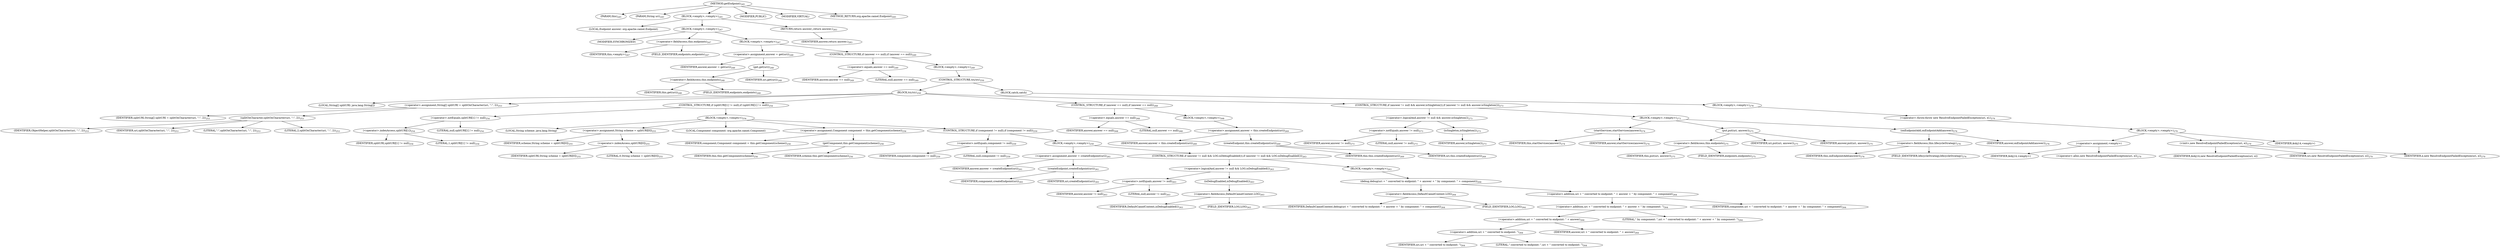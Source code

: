 digraph "getEndpoint" {  
"647" [label = <(METHOD,getEndpoint)<SUB>245</SUB>> ]
"28" [label = <(PARAM,this)<SUB>245</SUB>> ]
"648" [label = <(PARAM,String uri)<SUB>245</SUB>> ]
"649" [label = <(BLOCK,&lt;empty&gt;,&lt;empty&gt;)<SUB>245</SUB>> ]
"650" [label = <(LOCAL,Endpoint answer: org.apache.camel.Endpoint)> ]
"651" [label = <(BLOCK,&lt;empty&gt;,&lt;empty&gt;)<SUB>247</SUB>> ]
"652" [label = <(MODIFIER,SYNCHRONIZED)> ]
"653" [label = <(&lt;operator&gt;.fieldAccess,this.endpoints)<SUB>247</SUB>> ]
"654" [label = <(IDENTIFIER,this,&lt;empty&gt;)<SUB>247</SUB>> ]
"655" [label = <(FIELD_IDENTIFIER,endpoints,endpoints)<SUB>247</SUB>> ]
"656" [label = <(BLOCK,&lt;empty&gt;,&lt;empty&gt;)<SUB>247</SUB>> ]
"657" [label = <(&lt;operator&gt;.assignment,answer = get(uri))<SUB>248</SUB>> ]
"658" [label = <(IDENTIFIER,answer,answer = get(uri))<SUB>248</SUB>> ]
"659" [label = <(get,get(uri))<SUB>248</SUB>> ]
"660" [label = <(&lt;operator&gt;.fieldAccess,this.endpoints)<SUB>248</SUB>> ]
"661" [label = <(IDENTIFIER,this,get(uri))<SUB>248</SUB>> ]
"662" [label = <(FIELD_IDENTIFIER,endpoints,endpoints)<SUB>248</SUB>> ]
"663" [label = <(IDENTIFIER,uri,get(uri))<SUB>248</SUB>> ]
"664" [label = <(CONTROL_STRUCTURE,if (answer == null),if (answer == null))<SUB>249</SUB>> ]
"665" [label = <(&lt;operator&gt;.equals,answer == null)<SUB>249</SUB>> ]
"666" [label = <(IDENTIFIER,answer,answer == null)<SUB>249</SUB>> ]
"667" [label = <(LITERAL,null,answer == null)<SUB>249</SUB>> ]
"668" [label = <(BLOCK,&lt;empty&gt;,&lt;empty&gt;)<SUB>249</SUB>> ]
"669" [label = <(CONTROL_STRUCTURE,try,try)<SUB>250</SUB>> ]
"670" [label = <(BLOCK,try,try)<SUB>250</SUB>> ]
"671" [label = <(LOCAL,String[] splitURI: java.lang.String[])> ]
"672" [label = <(&lt;operator&gt;.assignment,String[] splitURI = splitOnCharacter(uri, &quot;:&quot;, 2))<SUB>253</SUB>> ]
"673" [label = <(IDENTIFIER,splitURI,String[] splitURI = splitOnCharacter(uri, &quot;:&quot;, 2))<SUB>253</SUB>> ]
"674" [label = <(splitOnCharacter,splitOnCharacter(uri, &quot;:&quot;, 2))<SUB>253</SUB>> ]
"675" [label = <(IDENTIFIER,ObjectHelper,splitOnCharacter(uri, &quot;:&quot;, 2))<SUB>253</SUB>> ]
"676" [label = <(IDENTIFIER,uri,splitOnCharacter(uri, &quot;:&quot;, 2))<SUB>253</SUB>> ]
"677" [label = <(LITERAL,&quot;:&quot;,splitOnCharacter(uri, &quot;:&quot;, 2))<SUB>253</SUB>> ]
"678" [label = <(LITERAL,2,splitOnCharacter(uri, &quot;:&quot;, 2))<SUB>253</SUB>> ]
"679" [label = <(CONTROL_STRUCTURE,if (splitURI[1] != null),if (splitURI[1] != null))<SUB>254</SUB>> ]
"680" [label = <(&lt;operator&gt;.notEquals,splitURI[1] != null)<SUB>254</SUB>> ]
"681" [label = <(&lt;operator&gt;.indexAccess,splitURI[1])<SUB>254</SUB>> ]
"682" [label = <(IDENTIFIER,splitURI,splitURI[1] != null)<SUB>254</SUB>> ]
"683" [label = <(LITERAL,1,splitURI[1] != null)<SUB>254</SUB>> ]
"684" [label = <(LITERAL,null,splitURI[1] != null)<SUB>254</SUB>> ]
"685" [label = <(BLOCK,&lt;empty&gt;,&lt;empty&gt;)<SUB>254</SUB>> ]
"686" [label = <(LOCAL,String scheme: java.lang.String)> ]
"687" [label = <(&lt;operator&gt;.assignment,String scheme = splitURI[0])<SUB>255</SUB>> ]
"688" [label = <(IDENTIFIER,scheme,String scheme = splitURI[0])<SUB>255</SUB>> ]
"689" [label = <(&lt;operator&gt;.indexAccess,splitURI[0])<SUB>255</SUB>> ]
"690" [label = <(IDENTIFIER,splitURI,String scheme = splitURI[0])<SUB>255</SUB>> ]
"691" [label = <(LITERAL,0,String scheme = splitURI[0])<SUB>255</SUB>> ]
"692" [label = <(LOCAL,Component component: org.apache.camel.Component)> ]
"693" [label = <(&lt;operator&gt;.assignment,Component component = this.getComponent(scheme))<SUB>256</SUB>> ]
"694" [label = <(IDENTIFIER,component,Component component = this.getComponent(scheme))<SUB>256</SUB>> ]
"695" [label = <(getComponent,this.getComponent(scheme))<SUB>256</SUB>> ]
"27" [label = <(IDENTIFIER,this,this.getComponent(scheme))<SUB>256</SUB>> ]
"696" [label = <(IDENTIFIER,scheme,this.getComponent(scheme))<SUB>256</SUB>> ]
"697" [label = <(CONTROL_STRUCTURE,if (component != null),if (component != null))<SUB>259</SUB>> ]
"698" [label = <(&lt;operator&gt;.notEquals,component != null)<SUB>259</SUB>> ]
"699" [label = <(IDENTIFIER,component,component != null)<SUB>259</SUB>> ]
"700" [label = <(LITERAL,null,component != null)<SUB>259</SUB>> ]
"701" [label = <(BLOCK,&lt;empty&gt;,&lt;empty&gt;)<SUB>259</SUB>> ]
"702" [label = <(&lt;operator&gt;.assignment,answer = createEndpoint(uri))<SUB>261</SUB>> ]
"703" [label = <(IDENTIFIER,answer,answer = createEndpoint(uri))<SUB>261</SUB>> ]
"704" [label = <(createEndpoint,createEndpoint(uri))<SUB>261</SUB>> ]
"705" [label = <(IDENTIFIER,component,createEndpoint(uri))<SUB>261</SUB>> ]
"706" [label = <(IDENTIFIER,uri,createEndpoint(uri))<SUB>261</SUB>> ]
"707" [label = <(CONTROL_STRUCTURE,if (answer != null &amp;&amp; LOG.isDebugEnabled()),if (answer != null &amp;&amp; LOG.isDebugEnabled()))<SUB>263</SUB>> ]
"708" [label = <(&lt;operator&gt;.logicalAnd,answer != null &amp;&amp; LOG.isDebugEnabled())<SUB>263</SUB>> ]
"709" [label = <(&lt;operator&gt;.notEquals,answer != null)<SUB>263</SUB>> ]
"710" [label = <(IDENTIFIER,answer,answer != null)<SUB>263</SUB>> ]
"711" [label = <(LITERAL,null,answer != null)<SUB>263</SUB>> ]
"712" [label = <(isDebugEnabled,isDebugEnabled())<SUB>263</SUB>> ]
"713" [label = <(&lt;operator&gt;.fieldAccess,DefaultCamelContext.LOG)<SUB>263</SUB>> ]
"714" [label = <(IDENTIFIER,DefaultCamelContext,isDebugEnabled())<SUB>263</SUB>> ]
"715" [label = <(FIELD_IDENTIFIER,LOG,LOG)<SUB>263</SUB>> ]
"716" [label = <(BLOCK,&lt;empty&gt;,&lt;empty&gt;)<SUB>263</SUB>> ]
"717" [label = <(debug,debug(uri + &quot; converted to endpoint: &quot; + answer + &quot; by component: &quot; + component))<SUB>264</SUB>> ]
"718" [label = <(&lt;operator&gt;.fieldAccess,DefaultCamelContext.LOG)<SUB>264</SUB>> ]
"719" [label = <(IDENTIFIER,DefaultCamelContext,debug(uri + &quot; converted to endpoint: &quot; + answer + &quot; by component: &quot; + component))<SUB>264</SUB>> ]
"720" [label = <(FIELD_IDENTIFIER,LOG,LOG)<SUB>264</SUB>> ]
"721" [label = <(&lt;operator&gt;.addition,uri + &quot; converted to endpoint: &quot; + answer + &quot; by component: &quot; + component)<SUB>264</SUB>> ]
"722" [label = <(&lt;operator&gt;.addition,uri + &quot; converted to endpoint: &quot; + answer + &quot; by component: &quot;)<SUB>264</SUB>> ]
"723" [label = <(&lt;operator&gt;.addition,uri + &quot; converted to endpoint: &quot; + answer)<SUB>264</SUB>> ]
"724" [label = <(&lt;operator&gt;.addition,uri + &quot; converted to endpoint: &quot;)<SUB>264</SUB>> ]
"725" [label = <(IDENTIFIER,uri,uri + &quot; converted to endpoint: &quot;)<SUB>264</SUB>> ]
"726" [label = <(LITERAL,&quot; converted to endpoint: &quot;,uri + &quot; converted to endpoint: &quot;)<SUB>264</SUB>> ]
"727" [label = <(IDENTIFIER,answer,uri + &quot; converted to endpoint: &quot; + answer)<SUB>264</SUB>> ]
"728" [label = <(LITERAL,&quot; by component: &quot;,uri + &quot; converted to endpoint: &quot; + answer + &quot; by component: &quot;)<SUB>264</SUB>> ]
"729" [label = <(IDENTIFIER,component,uri + &quot; converted to endpoint: &quot; + answer + &quot; by component: &quot; + component)<SUB>264</SUB>> ]
"730" [label = <(CONTROL_STRUCTURE,if (answer == null),if (answer == null))<SUB>268</SUB>> ]
"731" [label = <(&lt;operator&gt;.equals,answer == null)<SUB>268</SUB>> ]
"732" [label = <(IDENTIFIER,answer,answer == null)<SUB>268</SUB>> ]
"733" [label = <(LITERAL,null,answer == null)<SUB>268</SUB>> ]
"734" [label = <(BLOCK,&lt;empty&gt;,&lt;empty&gt;)<SUB>268</SUB>> ]
"735" [label = <(&lt;operator&gt;.assignment,answer = this.createEndpoint(uri))<SUB>269</SUB>> ]
"736" [label = <(IDENTIFIER,answer,answer = this.createEndpoint(uri))<SUB>269</SUB>> ]
"737" [label = <(createEndpoint,this.createEndpoint(uri))<SUB>269</SUB>> ]
"29" [label = <(IDENTIFIER,this,this.createEndpoint(uri))<SUB>269</SUB>> ]
"738" [label = <(IDENTIFIER,uri,this.createEndpoint(uri))<SUB>269</SUB>> ]
"739" [label = <(CONTROL_STRUCTURE,if (answer != null &amp;&amp; answer.isSingleton()),if (answer != null &amp;&amp; answer.isSingleton()))<SUB>273</SUB>> ]
"740" [label = <(&lt;operator&gt;.logicalAnd,answer != null &amp;&amp; answer.isSingleton())<SUB>273</SUB>> ]
"741" [label = <(&lt;operator&gt;.notEquals,answer != null)<SUB>273</SUB>> ]
"742" [label = <(IDENTIFIER,answer,answer != null)<SUB>273</SUB>> ]
"743" [label = <(LITERAL,null,answer != null)<SUB>273</SUB>> ]
"744" [label = <(isSingleton,isSingleton())<SUB>273</SUB>> ]
"745" [label = <(IDENTIFIER,answer,isSingleton())<SUB>273</SUB>> ]
"746" [label = <(BLOCK,&lt;empty&gt;,&lt;empty&gt;)<SUB>273</SUB>> ]
"747" [label = <(startServices,startServices(answer))<SUB>274</SUB>> ]
"30" [label = <(IDENTIFIER,this,startServices(answer))<SUB>274</SUB>> ]
"748" [label = <(IDENTIFIER,answer,startServices(answer))<SUB>274</SUB>> ]
"749" [label = <(put,put(uri, answer))<SUB>275</SUB>> ]
"750" [label = <(&lt;operator&gt;.fieldAccess,this.endpoints)<SUB>275</SUB>> ]
"751" [label = <(IDENTIFIER,this,put(uri, answer))<SUB>275</SUB>> ]
"752" [label = <(FIELD_IDENTIFIER,endpoints,endpoints)<SUB>275</SUB>> ]
"753" [label = <(IDENTIFIER,uri,put(uri, answer))<SUB>275</SUB>> ]
"754" [label = <(IDENTIFIER,answer,put(uri, answer))<SUB>275</SUB>> ]
"755" [label = <(onEndpointAdd,onEndpointAdd(answer))<SUB>276</SUB>> ]
"756" [label = <(&lt;operator&gt;.fieldAccess,this.lifecycleStrategy)<SUB>276</SUB>> ]
"757" [label = <(IDENTIFIER,this,onEndpointAdd(answer))<SUB>276</SUB>> ]
"758" [label = <(FIELD_IDENTIFIER,lifecycleStrategy,lifecycleStrategy)<SUB>276</SUB>> ]
"759" [label = <(IDENTIFIER,answer,onEndpointAdd(answer))<SUB>276</SUB>> ]
"760" [label = <(BLOCK,catch,catch)> ]
"761" [label = <(BLOCK,&lt;empty&gt;,&lt;empty&gt;)<SUB>278</SUB>> ]
"762" [label = <(&lt;operator&gt;.throw,throw new ResolveEndpointFailedException(uri, e);)<SUB>279</SUB>> ]
"763" [label = <(BLOCK,&lt;empty&gt;,&lt;empty&gt;)<SUB>279</SUB>> ]
"764" [label = <(&lt;operator&gt;.assignment,&lt;empty&gt;)> ]
"765" [label = <(IDENTIFIER,$obj14,&lt;empty&gt;)> ]
"766" [label = <(&lt;operator&gt;.alloc,new ResolveEndpointFailedException(uri, e))<SUB>279</SUB>> ]
"767" [label = <(&lt;init&gt;,new ResolveEndpointFailedException(uri, e))<SUB>279</SUB>> ]
"768" [label = <(IDENTIFIER,$obj14,new ResolveEndpointFailedException(uri, e))> ]
"769" [label = <(IDENTIFIER,uri,new ResolveEndpointFailedException(uri, e))<SUB>279</SUB>> ]
"770" [label = <(IDENTIFIER,e,new ResolveEndpointFailedException(uri, e))<SUB>279</SUB>> ]
"771" [label = <(IDENTIFIER,$obj14,&lt;empty&gt;)> ]
"772" [label = <(RETURN,return answer;,return answer;)<SUB>283</SUB>> ]
"773" [label = <(IDENTIFIER,answer,return answer;)<SUB>283</SUB>> ]
"774" [label = <(MODIFIER,PUBLIC)> ]
"775" [label = <(MODIFIER,VIRTUAL)> ]
"776" [label = <(METHOD_RETURN,org.apache.camel.Endpoint)<SUB>245</SUB>> ]
  "647" -> "28" 
  "647" -> "648" 
  "647" -> "649" 
  "647" -> "774" 
  "647" -> "775" 
  "647" -> "776" 
  "649" -> "650" 
  "649" -> "651" 
  "649" -> "772" 
  "651" -> "652" 
  "651" -> "653" 
  "651" -> "656" 
  "653" -> "654" 
  "653" -> "655" 
  "656" -> "657" 
  "656" -> "664" 
  "657" -> "658" 
  "657" -> "659" 
  "659" -> "660" 
  "659" -> "663" 
  "660" -> "661" 
  "660" -> "662" 
  "664" -> "665" 
  "664" -> "668" 
  "665" -> "666" 
  "665" -> "667" 
  "668" -> "669" 
  "669" -> "670" 
  "669" -> "760" 
  "670" -> "671" 
  "670" -> "672" 
  "670" -> "679" 
  "670" -> "730" 
  "670" -> "739" 
  "672" -> "673" 
  "672" -> "674" 
  "674" -> "675" 
  "674" -> "676" 
  "674" -> "677" 
  "674" -> "678" 
  "679" -> "680" 
  "679" -> "685" 
  "680" -> "681" 
  "680" -> "684" 
  "681" -> "682" 
  "681" -> "683" 
  "685" -> "686" 
  "685" -> "687" 
  "685" -> "692" 
  "685" -> "693" 
  "685" -> "697" 
  "687" -> "688" 
  "687" -> "689" 
  "689" -> "690" 
  "689" -> "691" 
  "693" -> "694" 
  "693" -> "695" 
  "695" -> "27" 
  "695" -> "696" 
  "697" -> "698" 
  "697" -> "701" 
  "698" -> "699" 
  "698" -> "700" 
  "701" -> "702" 
  "701" -> "707" 
  "702" -> "703" 
  "702" -> "704" 
  "704" -> "705" 
  "704" -> "706" 
  "707" -> "708" 
  "707" -> "716" 
  "708" -> "709" 
  "708" -> "712" 
  "709" -> "710" 
  "709" -> "711" 
  "712" -> "713" 
  "713" -> "714" 
  "713" -> "715" 
  "716" -> "717" 
  "717" -> "718" 
  "717" -> "721" 
  "718" -> "719" 
  "718" -> "720" 
  "721" -> "722" 
  "721" -> "729" 
  "722" -> "723" 
  "722" -> "728" 
  "723" -> "724" 
  "723" -> "727" 
  "724" -> "725" 
  "724" -> "726" 
  "730" -> "731" 
  "730" -> "734" 
  "731" -> "732" 
  "731" -> "733" 
  "734" -> "735" 
  "735" -> "736" 
  "735" -> "737" 
  "737" -> "29" 
  "737" -> "738" 
  "739" -> "740" 
  "739" -> "746" 
  "740" -> "741" 
  "740" -> "744" 
  "741" -> "742" 
  "741" -> "743" 
  "744" -> "745" 
  "746" -> "747" 
  "746" -> "749" 
  "746" -> "755" 
  "747" -> "30" 
  "747" -> "748" 
  "749" -> "750" 
  "749" -> "753" 
  "749" -> "754" 
  "750" -> "751" 
  "750" -> "752" 
  "755" -> "756" 
  "755" -> "759" 
  "756" -> "757" 
  "756" -> "758" 
  "760" -> "761" 
  "761" -> "762" 
  "762" -> "763" 
  "763" -> "764" 
  "763" -> "767" 
  "763" -> "771" 
  "764" -> "765" 
  "764" -> "766" 
  "767" -> "768" 
  "767" -> "769" 
  "767" -> "770" 
  "772" -> "773" 
}
